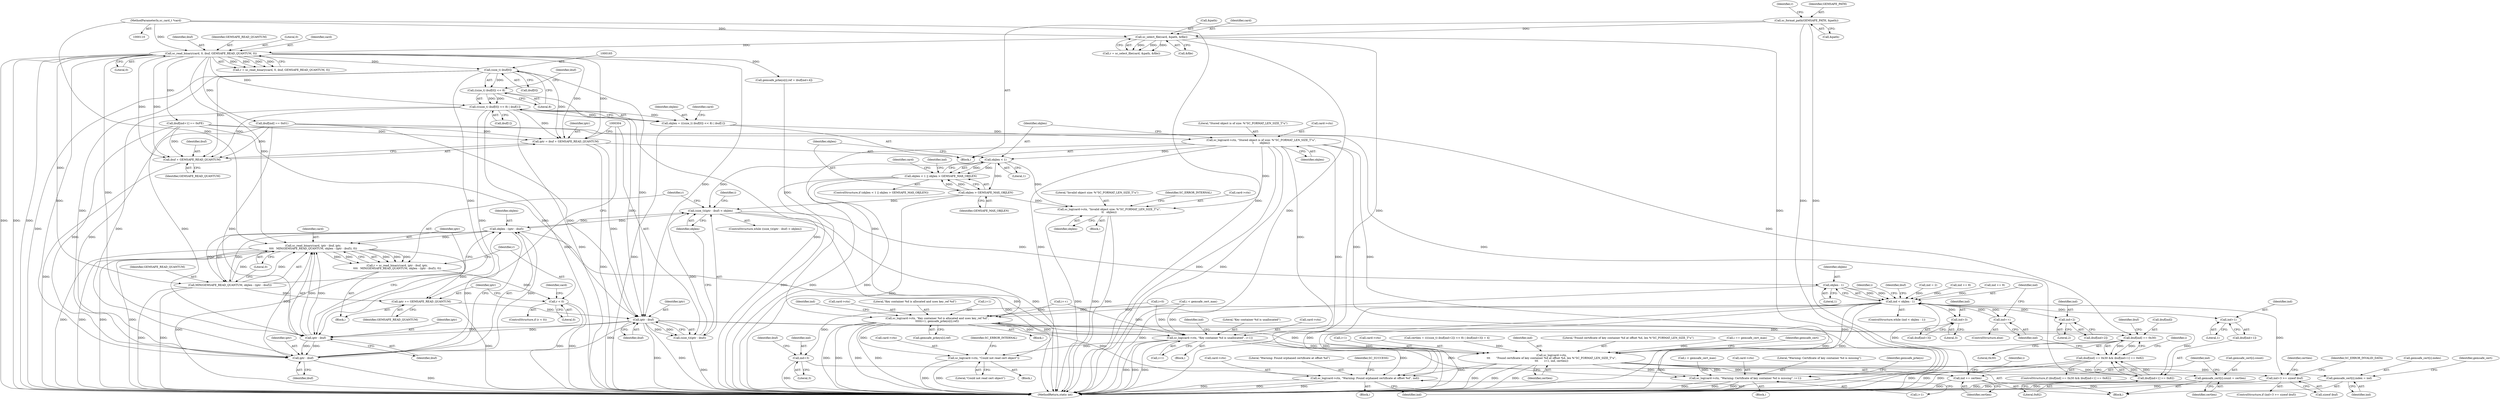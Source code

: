 digraph "0_OpenSC_360e95d45ac4123255a4c796db96337f332160ad#diff-d643a0fa169471dbf2912f4866dc49c5_5@array" {
"1000164" [label="(Call,(size_t) ibuf[0])"];
"1000148" [label="(Call,sc_read_binary(card, 0, ibuf, GEMSAFE_READ_QUANTUM, 0))"];
"1000131" [label="(Call,sc_select_file(card, &path, &file))"];
"1000111" [label="(MethodParameterIn,sc_card_t *card)"];
"1000125" [label="(Call,sc_format_path(GEMSAFE_PATH, &path))"];
"1000163" [label="(Call,((size_t) ibuf[0]) << 8)"];
"1000162" [label="(Call,(((size_t) ibuf[0]) << 8) | ibuf[1])"];
"1000160" [label="(Call,objlen = (((size_t) ibuf[0]) << 8) | ibuf[1])"];
"1000173" [label="(Call,sc_log(card->ctx, \"Stored object is of size: %\"SC_FORMAT_LEN_SIZE_T\"u\",\n\t       objlen))"];
"1000181" [label="(Call,objlen < 1)"];
"1000180" [label="(Call,objlen < 1 || objlen > GEMSAFE_MAX_OBJLEN)"];
"1000184" [label="(Call,objlen > GEMSAFE_MAX_OBJLEN)"];
"1000188" [label="(Call,sc_log(card->ctx, \"Invalid object size: %\"SC_FORMAT_LEN_SIZE_T\"u\",\n\t\t   objlen))"];
"1000302" [label="(Call,(size_t)(iptr - ibuf) < objlen)"];
"1000320" [label="(Call,objlen - (iptr - ibuf))"];
"1000312" [label="(Call,sc_read_binary(card, iptr - ibuf, iptr,\n\t\t\t\t   MIN(GEMSAFE_READ_QUANTUM, objlen - (iptr - ibuf)), 0))"];
"1000310" [label="(Call,r = sc_read_binary(card, iptr - ibuf, iptr,\n\t\t\t\t   MIN(GEMSAFE_READ_QUANTUM, objlen - (iptr - ibuf)), 0))"];
"1000327" [label="(Call,r < 0)"];
"1000338" [label="(Call,iptr += GEMSAFE_READ_QUANTUM)"];
"1000305" [label="(Call,iptr - ibuf)"];
"1000303" [label="(Call,(size_t)(iptr - ibuf))"];
"1000314" [label="(Call,iptr - ibuf)"];
"1000322" [label="(Call,iptr - ibuf)"];
"1000353" [label="(Call,ibuf[ind] == 0x30)"];
"1000352" [label="(Call,ibuf[ind] == 0x30 && ibuf[ind+1] == 0x82)"];
"1000358" [label="(Call,ibuf[ind+1] == 0x82)"];
"1000318" [label="(Call,MIN(GEMSAFE_READ_QUANTUM, objlen - (iptr - ibuf)))"];
"1000347" [label="(Call,objlen - 1)"];
"1000345" [label="(Call,ind < objlen - 1)"];
"1000361" [label="(Call,ind+1)"];
"1000385" [label="(Call,sc_log(card->ctx, \"Warning: Found orphaned certificate at offset %d\", ind))"];
"1000394" [label="(Call,ind+3 >= sizeof ibuf)"];
"1000395" [label="(Call,ind+3)"];
"1000411" [label="(Call,ind+2)"];
"1000417" [label="(Call,ind+3)"];
"1000421" [label="(Call,sc_log(card->ctx,\n\t\t\t       \"Found certificate of key container %d at offset %d, len %\"SC_FORMAT_LEN_SIZE_T\"u\",\n\t\t\t       i+1, ind, certlen))"];
"1000431" [label="(Call,gemsafe_cert[i].index = ind)"];
"1000438" [label="(Call,gemsafe_cert[i].count = certlen)"];
"1000445" [label="(Call,ind += certlen)"];
"1000467" [label="(Call,sc_log(card->ctx, \"Warning: Certificate of key container %d is missing\", i+1))"];
"1000451" [label="(Call,ind++)"];
"1000230" [label="(Call,sc_log(card->ctx, \"Key container %d is allocated and uses key_ref %d\",\n\t\t\t\t\ti+1, gemsafe_prkeys[i].ref))"];
"1000262" [label="(Call,sc_log(card->ctx, \"Key container %d is unallocated\", i+1))"];
"1000331" [label="(Call,sc_log(card->ctx, \"Could not read cert object\"))"];
"1000296" [label="(Call,iptr = ibuf + GEMSAFE_READ_QUANTUM)"];
"1000298" [label="(Call,ibuf + GEMSAFE_READ_QUANTUM)"];
"1000309" [label="(Block,)"];
"1000360" [label="(Identifier,ibuf)"];
"1000438" [label="(Call,gemsafe_cert[i].count = certlen)"];
"1000146" [label="(Call,r = sc_read_binary(card, 0, ibuf, GEMSAFE_READ_QUANTUM, 0))"];
"1000339" [label="(Identifier,iptr)"];
"1000311" [label="(Identifier,r)"];
"1000386" [label="(Call,card->ctx)"];
"1000333" [label="(Identifier,card)"];
"1000332" [label="(Call,card->ctx)"];
"1000417" [label="(Call,ind+3)"];
"1000413" [label="(Literal,2)"];
"1000193" [label="(Identifier,objlen)"];
"1000183" [label="(Literal,1)"];
"1000186" [label="(Identifier,GEMSAFE_MAX_OBJLEN)"];
"1000335" [label="(Literal,\"Could not read cert object\")"];
"1000419" [label="(Literal,3)"];
"1000170" [label="(Call,ibuf[1])"];
"1000422" [label="(Call,card->ctx)"];
"1000234" [label="(Literal,\"Key container %d is allocated and uses key_ref %d\")"];
"1000150" [label="(Literal,0)"];
"1000330" [label="(Block,)"];
"1000364" [label="(Literal,0x82)"];
"1000163" [label="(Call,((size_t) ibuf[0]) << 8)"];
"1000271" [label="(Identifier,ind)"];
"1000318" [label="(Call,MIN(GEMSAFE_READ_QUANTUM, objlen - (iptr - ibuf)))"];
"1000346" [label="(Identifier,ind)"];
"1000166" [label="(Call,ibuf[0])"];
"1000181" [label="(Call,objlen < 1)"];
"1000331" [label="(Call,sc_log(card->ctx, \"Could not read cert object\"))"];
"1000190" [label="(Identifier,card)"];
"1000403" [label="(Identifier,certlen)"];
"1000263" [label="(Call,card->ctx)"];
"1000362" [label="(Identifier,ind)"];
"1000188" [label="(Call,sc_log(card->ctx, \"Invalid object size: %\"SC_FORMAT_LEN_SIZE_T\"u\",\n\t\t   objlen))"];
"1000112" [label="(Block,)"];
"1000351" [label="(ControlStructure,if (ibuf[ind] == 0x30 && ibuf[ind+1] == 0x82))"];
"1000447" [label="(Identifier,certlen)"];
"1000179" [label="(ControlStructure,if (objlen < 1 || objlen > GEMSAFE_MAX_OBJLEN))"];
"1000431" [label="(Call,gemsafe_cert[i].index = ind)"];
"1000201" [label="(Call,ibuf[ind] == 0x01)"];
"1000133" [label="(Call,&path)"];
"1000421" [label="(Call,sc_log(card->ctx,\n\t\t\t       \"Found certificate of key container %d at offset %d, len %\"SC_FORMAT_LEN_SIZE_T\"u\",\n\t\t\t       i+1, ind, certlen))"];
"1000439" [label="(Call,gemsafe_cert[i].count)"];
"1000347" [label="(Call,objlen - 1)"];
"1000219" [label="(Call,gemsafe_prkeys[i].ref = ibuf[ind+4])"];
"1000130" [label="(Identifier,r)"];
"1000192" [label="(Literal,\"Invalid object size: %\"SC_FORMAT_LEN_SIZE_T\"u\")"];
"1000418" [label="(Identifier,ind)"];
"1000491" [label="(MethodReturn,static int)"];
"1000472" [label="(Call,i+1)"];
"1000455" [label="(Identifier,i)"];
"1000326" [label="(ControlStructure,if (r < 0))"];
"1000398" [label="(Call,sizeof ibuf)"];
"1000322" [label="(Call,iptr - ibuf)"];
"1000189" [label="(Call,card->ctx)"];
"1000393" [label="(ControlStructure,if (ind+3 >= sizeof ibuf))"];
"1000352" [label="(Call,ibuf[ind] == 0x30 && ibuf[ind+1] == 0x82)"];
"1000315" [label="(Identifier,iptr)"];
"1000296" [label="(Call,iptr = ibuf + GEMSAFE_READ_QUANTUM)"];
"1000445" [label="(Call,ind += certlen)"];
"1000175" [label="(Identifier,card)"];
"1000164" [label="(Call,(size_t) ibuf[0])"];
"1000338" [label="(Call,iptr += GEMSAFE_READ_QUANTUM)"];
"1000355" [label="(Identifier,ibuf)"];
"1000206" [label="(Call,i < gemsafe_cert_max)"];
"1000305" [label="(Call,iptr - ibuf)"];
"1000273" [label="(Call,i++)"];
"1000451" [label="(Call,ind++)"];
"1000230" [label="(Call,sc_log(card->ctx, \"Key container %d is allocated and uses key_ref %d\",\n\t\t\t\t\ti+1, gemsafe_prkeys[i].ref))"];
"1000297" [label="(Identifier,iptr)"];
"1000415" [label="(Call,ibuf[ind+3])"];
"1000312" [label="(Call,sc_read_binary(card, iptr - ibuf, iptr,\n\t\t\t\t   MIN(GEMSAFE_READ_QUANTUM, objlen - (iptr - ibuf)), 0))"];
"1000359" [label="(Call,ibuf[ind+1])"];
"1000196" [label="(Call,ind = 2)"];
"1000411" [label="(Call,ind+2)"];
"1000394" [label="(Call,ind+3 >= sizeof ibuf)"];
"1000402" [label="(Call,certlen = ((((size_t) ibuf[ind+2]) << 8) | ibuf[ind+3]) + 4)"];
"1000363" [label="(Literal,1)"];
"1000450" [label="(ControlStructure,else)"];
"1000211" [label="(Call,ibuf[ind+1] == 0xFE)"];
"1000153" [label="(Literal,0)"];
"1000349" [label="(Literal,1)"];
"1000173" [label="(Call,sc_log(card->ctx, \"Stored object is of size: %\"SC_FORMAT_LEN_SIZE_T\"u\",\n\t       objlen))"];
"1000429" [label="(Identifier,ind)"];
"1000316" [label="(Identifier,ibuf)"];
"1000262" [label="(Call,sc_log(card->ctx, \"Key container %d is unallocated\", i+1))"];
"1000182" [label="(Identifier,objlen)"];
"1000187" [label="(Block,)"];
"1000270" [label="(Call,ind += 8)"];
"1000131" [label="(Call,sc_select_file(card, &path, &file))"];
"1000302" [label="(Call,(size_t)(iptr - ibuf) < objlen)"];
"1000327" [label="(Call,r < 0)"];
"1000344" [label="(ControlStructure,while (ind < objlen - 1))"];
"1000185" [label="(Identifier,objlen)"];
"1000235" [label="(Call,i+1)"];
"1000161" [label="(Identifier,objlen)"];
"1000340" [label="(Identifier,GEMSAFE_READ_QUANTUM)"];
"1000354" [label="(Call,ibuf[ind])"];
"1000303" [label="(Call,(size_t)(iptr - ibuf))"];
"1000342" [label="(Identifier,i)"];
"1000319" [label="(Identifier,GEMSAFE_READ_QUANTUM)"];
"1000122" [label="(Call,i=0)"];
"1000247" [label="(Block,)"];
"1000162" [label="(Call,(((size_t) ibuf[0]) << 8) | ibuf[1])"];
"1000425" [label="(Literal,\"Found certificate of key container %d at offset %d, len %\"SC_FORMAT_LEN_SIZE_T\"u\")"];
"1000218" [label="(Block,)"];
"1000177" [label="(Literal,\"Stored object is of size: %\"SC_FORMAT_LEN_SIZE_T\"u\")"];
"1000381" [label="(Call,i == gemsafe_cert_max)"];
"1000399" [label="(Identifier,ibuf)"];
"1000357" [label="(Literal,0x30)"];
"1000184" [label="(Call,objlen > GEMSAFE_MAX_OBJLEN)"];
"1000111" [label="(MethodParameterIn,sc_card_t *card)"];
"1000395" [label="(Call,ind+3)"];
"1000195" [label="(Identifier,SC_ERROR_INTERNAL)"];
"1000314" [label="(Call,iptr - ibuf)"];
"1000174" [label="(Call,card->ctx)"];
"1000308" [label="(Identifier,objlen)"];
"1000324" [label="(Identifier,ibuf)"];
"1000452" [label="(Identifier,ind)"];
"1000432" [label="(Call,gemsafe_cert[i].index)"];
"1000358" [label="(Call,ibuf[ind+1] == 0x82)"];
"1000437" [label="(Identifier,ind)"];
"1000267" [label="(Call,i+1)"];
"1000466" [label="(Block,)"];
"1000298" [label="(Call,ibuf + GEMSAFE_READ_QUANTUM)"];
"1000171" [label="(Identifier,ibuf)"];
"1000397" [label="(Literal,3)"];
"1000238" [label="(Call,gemsafe_prkeys[i].ref)"];
"1000323" [label="(Identifier,iptr)"];
"1000365" [label="(Block,)"];
"1000149" [label="(Identifier,card)"];
"1000151" [label="(Identifier,ibuf)"];
"1000129" [label="(Call,r = sc_select_file(card, &path, &file))"];
"1000313" [label="(Identifier,card)"];
"1000361" [label="(Call,ind+1)"];
"1000160" [label="(Call,objlen = (((size_t) ibuf[0]) << 8) | ibuf[1])"];
"1000369" [label="(Identifier,i)"];
"1000266" [label="(Literal,\"Key container %d is unallocated\")"];
"1000389" [label="(Literal,\"Warning: Found orphaned certificate at offset %d\")"];
"1000446" [label="(Identifier,ind)"];
"1000300" [label="(Identifier,GEMSAFE_READ_QUANTUM)"];
"1000317" [label="(Identifier,iptr)"];
"1000348" [label="(Identifier,objlen)"];
"1000329" [label="(Literal,0)"];
"1000353" [label="(Call,ibuf[ind] == 0x30)"];
"1000444" [label="(Identifier,certlen)"];
"1000244" [label="(Identifier,ind)"];
"1000320" [label="(Call,objlen - (iptr - ibuf))"];
"1000467" [label="(Call,sc_log(card->ctx, \"Warning: Certificate of key container %d is missing\", i+1))"];
"1000197" [label="(Identifier,ind)"];
"1000306" [label="(Identifier,iptr)"];
"1000434" [label="(Identifier,gemsafe_cert)"];
"1000385" [label="(Call,sc_log(card->ctx, \"Warning: Found orphaned certificate at offset %d\", ind))"];
"1000152" [label="(Identifier,GEMSAFE_READ_QUANTUM)"];
"1000126" [label="(Identifier,GEMSAFE_PATH)"];
"1000299" [label="(Identifier,ibuf)"];
"1000243" [label="(Call,ind += 9)"];
"1000325" [label="(Literal,0)"];
"1000180" [label="(Call,objlen < 1 || objlen > GEMSAFE_MAX_OBJLEN)"];
"1000127" [label="(Call,&path)"];
"1000321" [label="(Identifier,objlen)"];
"1000148" [label="(Call,sc_read_binary(card, 0, ibuf, GEMSAFE_READ_QUANTUM, 0))"];
"1000125" [label="(Call,sc_format_path(GEMSAFE_PATH, &path))"];
"1000132" [label="(Identifier,card)"];
"1000401" [label="(Identifier,SC_ERROR_INVALID_DATA)"];
"1000478" [label="(Identifier,gemsafe_prkeys)"];
"1000135" [label="(Call,&file)"];
"1000384" [label="(Block,)"];
"1000178" [label="(Identifier,objlen)"];
"1000396" [label="(Identifier,ind)"];
"1000449" [label="(Identifier,i)"];
"1000390" [label="(Identifier,ind)"];
"1000454" [label="(Call,i < gemsafe_cert_max)"];
"1000441" [label="(Identifier,gemsafe_cert)"];
"1000307" [label="(Identifier,ibuf)"];
"1000328" [label="(Identifier,r)"];
"1000468" [label="(Call,card->ctx)"];
"1000169" [label="(Literal,8)"];
"1000301" [label="(ControlStructure,while ((size_t)(iptr - ibuf) < objlen))"];
"1000426" [label="(Call,i+1)"];
"1000231" [label="(Call,card->ctx)"];
"1000430" [label="(Identifier,certlen)"];
"1000471" [label="(Literal,\"Warning: Certificate of key container %d is missing\")"];
"1000337" [label="(Identifier,SC_ERROR_INTERNAL)"];
"1000310" [label="(Call,r = sc_read_binary(card, iptr - ibuf, iptr,\n\t\t\t\t   MIN(GEMSAFE_READ_QUANTUM, objlen - (iptr - ibuf)), 0))"];
"1000409" [label="(Call,ibuf[ind+2])"];
"1000345" [label="(Call,ind < objlen - 1)"];
"1000392" [label="(Identifier,SC_SUCCESS)"];
"1000412" [label="(Identifier,ind)"];
"1000164" -> "1000163"  [label="AST: "];
"1000164" -> "1000166"  [label="CFG: "];
"1000165" -> "1000164"  [label="AST: "];
"1000166" -> "1000164"  [label="AST: "];
"1000169" -> "1000164"  [label="CFG: "];
"1000164" -> "1000491"  [label="DDG: "];
"1000164" -> "1000163"  [label="DDG: "];
"1000148" -> "1000164"  [label="DDG: "];
"1000164" -> "1000296"  [label="DDG: "];
"1000164" -> "1000298"  [label="DDG: "];
"1000164" -> "1000305"  [label="DDG: "];
"1000164" -> "1000314"  [label="DDG: "];
"1000164" -> "1000322"  [label="DDG: "];
"1000148" -> "1000146"  [label="AST: "];
"1000148" -> "1000153"  [label="CFG: "];
"1000149" -> "1000148"  [label="AST: "];
"1000150" -> "1000148"  [label="AST: "];
"1000151" -> "1000148"  [label="AST: "];
"1000152" -> "1000148"  [label="AST: "];
"1000153" -> "1000148"  [label="AST: "];
"1000146" -> "1000148"  [label="CFG: "];
"1000148" -> "1000491"  [label="DDG: "];
"1000148" -> "1000491"  [label="DDG: "];
"1000148" -> "1000491"  [label="DDG: "];
"1000148" -> "1000146"  [label="DDG: "];
"1000148" -> "1000146"  [label="DDG: "];
"1000148" -> "1000146"  [label="DDG: "];
"1000148" -> "1000146"  [label="DDG: "];
"1000131" -> "1000148"  [label="DDG: "];
"1000111" -> "1000148"  [label="DDG: "];
"1000148" -> "1000162"  [label="DDG: "];
"1000148" -> "1000201"  [label="DDG: "];
"1000148" -> "1000211"  [label="DDG: "];
"1000148" -> "1000219"  [label="DDG: "];
"1000148" -> "1000296"  [label="DDG: "];
"1000148" -> "1000296"  [label="DDG: "];
"1000148" -> "1000298"  [label="DDG: "];
"1000148" -> "1000298"  [label="DDG: "];
"1000148" -> "1000305"  [label="DDG: "];
"1000148" -> "1000312"  [label="DDG: "];
"1000148" -> "1000314"  [label="DDG: "];
"1000148" -> "1000318"  [label="DDG: "];
"1000148" -> "1000322"  [label="DDG: "];
"1000131" -> "1000129"  [label="AST: "];
"1000131" -> "1000135"  [label="CFG: "];
"1000132" -> "1000131"  [label="AST: "];
"1000133" -> "1000131"  [label="AST: "];
"1000135" -> "1000131"  [label="AST: "];
"1000129" -> "1000131"  [label="CFG: "];
"1000131" -> "1000491"  [label="DDG: "];
"1000131" -> "1000491"  [label="DDG: "];
"1000131" -> "1000491"  [label="DDG: "];
"1000131" -> "1000129"  [label="DDG: "];
"1000131" -> "1000129"  [label="DDG: "];
"1000131" -> "1000129"  [label="DDG: "];
"1000111" -> "1000131"  [label="DDG: "];
"1000125" -> "1000131"  [label="DDG: "];
"1000111" -> "1000110"  [label="AST: "];
"1000111" -> "1000491"  [label="DDG: "];
"1000111" -> "1000312"  [label="DDG: "];
"1000125" -> "1000112"  [label="AST: "];
"1000125" -> "1000127"  [label="CFG: "];
"1000126" -> "1000125"  [label="AST: "];
"1000127" -> "1000125"  [label="AST: "];
"1000130" -> "1000125"  [label="CFG: "];
"1000125" -> "1000491"  [label="DDG: "];
"1000125" -> "1000491"  [label="DDG: "];
"1000163" -> "1000162"  [label="AST: "];
"1000163" -> "1000169"  [label="CFG: "];
"1000169" -> "1000163"  [label="AST: "];
"1000171" -> "1000163"  [label="CFG: "];
"1000163" -> "1000491"  [label="DDG: "];
"1000163" -> "1000162"  [label="DDG: "];
"1000163" -> "1000162"  [label="DDG: "];
"1000162" -> "1000160"  [label="AST: "];
"1000162" -> "1000170"  [label="CFG: "];
"1000170" -> "1000162"  [label="AST: "];
"1000160" -> "1000162"  [label="CFG: "];
"1000162" -> "1000491"  [label="DDG: "];
"1000162" -> "1000491"  [label="DDG: "];
"1000162" -> "1000160"  [label="DDG: "];
"1000162" -> "1000160"  [label="DDG: "];
"1000162" -> "1000296"  [label="DDG: "];
"1000162" -> "1000298"  [label="DDG: "];
"1000162" -> "1000305"  [label="DDG: "];
"1000162" -> "1000314"  [label="DDG: "];
"1000162" -> "1000322"  [label="DDG: "];
"1000160" -> "1000112"  [label="AST: "];
"1000161" -> "1000160"  [label="AST: "];
"1000175" -> "1000160"  [label="CFG: "];
"1000160" -> "1000491"  [label="DDG: "];
"1000160" -> "1000173"  [label="DDG: "];
"1000173" -> "1000112"  [label="AST: "];
"1000173" -> "1000178"  [label="CFG: "];
"1000174" -> "1000173"  [label="AST: "];
"1000177" -> "1000173"  [label="AST: "];
"1000178" -> "1000173"  [label="AST: "];
"1000182" -> "1000173"  [label="CFG: "];
"1000173" -> "1000491"  [label="DDG: "];
"1000173" -> "1000491"  [label="DDG: "];
"1000173" -> "1000181"  [label="DDG: "];
"1000173" -> "1000188"  [label="DDG: "];
"1000173" -> "1000230"  [label="DDG: "];
"1000173" -> "1000262"  [label="DDG: "];
"1000173" -> "1000331"  [label="DDG: "];
"1000173" -> "1000385"  [label="DDG: "];
"1000173" -> "1000421"  [label="DDG: "];
"1000173" -> "1000467"  [label="DDG: "];
"1000181" -> "1000180"  [label="AST: "];
"1000181" -> "1000183"  [label="CFG: "];
"1000182" -> "1000181"  [label="AST: "];
"1000183" -> "1000181"  [label="AST: "];
"1000185" -> "1000181"  [label="CFG: "];
"1000180" -> "1000181"  [label="CFG: "];
"1000181" -> "1000180"  [label="DDG: "];
"1000181" -> "1000180"  [label="DDG: "];
"1000181" -> "1000184"  [label="DDG: "];
"1000181" -> "1000188"  [label="DDG: "];
"1000181" -> "1000302"  [label="DDG: "];
"1000180" -> "1000179"  [label="AST: "];
"1000180" -> "1000184"  [label="CFG: "];
"1000184" -> "1000180"  [label="AST: "];
"1000190" -> "1000180"  [label="CFG: "];
"1000197" -> "1000180"  [label="CFG: "];
"1000180" -> "1000491"  [label="DDG: "];
"1000180" -> "1000491"  [label="DDG: "];
"1000180" -> "1000491"  [label="DDG: "];
"1000184" -> "1000180"  [label="DDG: "];
"1000184" -> "1000180"  [label="DDG: "];
"1000184" -> "1000186"  [label="CFG: "];
"1000185" -> "1000184"  [label="AST: "];
"1000186" -> "1000184"  [label="AST: "];
"1000184" -> "1000491"  [label="DDG: "];
"1000184" -> "1000188"  [label="DDG: "];
"1000184" -> "1000302"  [label="DDG: "];
"1000188" -> "1000187"  [label="AST: "];
"1000188" -> "1000193"  [label="CFG: "];
"1000189" -> "1000188"  [label="AST: "];
"1000192" -> "1000188"  [label="AST: "];
"1000193" -> "1000188"  [label="AST: "];
"1000195" -> "1000188"  [label="CFG: "];
"1000188" -> "1000491"  [label="DDG: "];
"1000188" -> "1000491"  [label="DDG: "];
"1000188" -> "1000491"  [label="DDG: "];
"1000302" -> "1000301"  [label="AST: "];
"1000302" -> "1000308"  [label="CFG: "];
"1000303" -> "1000302"  [label="AST: "];
"1000308" -> "1000302"  [label="AST: "];
"1000311" -> "1000302"  [label="CFG: "];
"1000342" -> "1000302"  [label="CFG: "];
"1000302" -> "1000491"  [label="DDG: "];
"1000302" -> "1000491"  [label="DDG: "];
"1000303" -> "1000302"  [label="DDG: "];
"1000320" -> "1000302"  [label="DDG: "];
"1000302" -> "1000320"  [label="DDG: "];
"1000302" -> "1000347"  [label="DDG: "];
"1000320" -> "1000318"  [label="AST: "];
"1000320" -> "1000322"  [label="CFG: "];
"1000321" -> "1000320"  [label="AST: "];
"1000322" -> "1000320"  [label="AST: "];
"1000318" -> "1000320"  [label="CFG: "];
"1000320" -> "1000491"  [label="DDG: "];
"1000320" -> "1000312"  [label="DDG: "];
"1000320" -> "1000318"  [label="DDG: "];
"1000320" -> "1000318"  [label="DDG: "];
"1000322" -> "1000320"  [label="DDG: "];
"1000322" -> "1000320"  [label="DDG: "];
"1000312" -> "1000310"  [label="AST: "];
"1000312" -> "1000325"  [label="CFG: "];
"1000313" -> "1000312"  [label="AST: "];
"1000314" -> "1000312"  [label="AST: "];
"1000317" -> "1000312"  [label="AST: "];
"1000318" -> "1000312"  [label="AST: "];
"1000325" -> "1000312"  [label="AST: "];
"1000310" -> "1000312"  [label="CFG: "];
"1000312" -> "1000491"  [label="DDG: "];
"1000312" -> "1000491"  [label="DDG: "];
"1000312" -> "1000491"  [label="DDG: "];
"1000312" -> "1000491"  [label="DDG: "];
"1000312" -> "1000310"  [label="DDG: "];
"1000312" -> "1000310"  [label="DDG: "];
"1000312" -> "1000310"  [label="DDG: "];
"1000312" -> "1000310"  [label="DDG: "];
"1000312" -> "1000310"  [label="DDG: "];
"1000314" -> "1000312"  [label="DDG: "];
"1000314" -> "1000312"  [label="DDG: "];
"1000322" -> "1000312"  [label="DDG: "];
"1000318" -> "1000312"  [label="DDG: "];
"1000318" -> "1000312"  [label="DDG: "];
"1000312" -> "1000338"  [label="DDG: "];
"1000310" -> "1000309"  [label="AST: "];
"1000311" -> "1000310"  [label="AST: "];
"1000328" -> "1000310"  [label="CFG: "];
"1000310" -> "1000491"  [label="DDG: "];
"1000310" -> "1000327"  [label="DDG: "];
"1000327" -> "1000326"  [label="AST: "];
"1000327" -> "1000329"  [label="CFG: "];
"1000328" -> "1000327"  [label="AST: "];
"1000329" -> "1000327"  [label="AST: "];
"1000333" -> "1000327"  [label="CFG: "];
"1000339" -> "1000327"  [label="CFG: "];
"1000327" -> "1000491"  [label="DDG: "];
"1000327" -> "1000491"  [label="DDG: "];
"1000338" -> "1000309"  [label="AST: "];
"1000338" -> "1000340"  [label="CFG: "];
"1000339" -> "1000338"  [label="AST: "];
"1000340" -> "1000338"  [label="AST: "];
"1000304" -> "1000338"  [label="CFG: "];
"1000338" -> "1000491"  [label="DDG: "];
"1000338" -> "1000305"  [label="DDG: "];
"1000318" -> "1000338"  [label="DDG: "];
"1000305" -> "1000303"  [label="AST: "];
"1000305" -> "1000307"  [label="CFG: "];
"1000306" -> "1000305"  [label="AST: "];
"1000307" -> "1000305"  [label="AST: "];
"1000303" -> "1000305"  [label="CFG: "];
"1000305" -> "1000491"  [label="DDG: "];
"1000305" -> "1000491"  [label="DDG: "];
"1000305" -> "1000303"  [label="DDG: "];
"1000305" -> "1000303"  [label="DDG: "];
"1000296" -> "1000305"  [label="DDG: "];
"1000211" -> "1000305"  [label="DDG: "];
"1000322" -> "1000305"  [label="DDG: "];
"1000201" -> "1000305"  [label="DDG: "];
"1000305" -> "1000314"  [label="DDG: "];
"1000305" -> "1000314"  [label="DDG: "];
"1000305" -> "1000353"  [label="DDG: "];
"1000305" -> "1000358"  [label="DDG: "];
"1000304" -> "1000303"  [label="AST: "];
"1000308" -> "1000303"  [label="CFG: "];
"1000303" -> "1000491"  [label="DDG: "];
"1000314" -> "1000316"  [label="CFG: "];
"1000315" -> "1000314"  [label="AST: "];
"1000316" -> "1000314"  [label="AST: "];
"1000317" -> "1000314"  [label="CFG: "];
"1000211" -> "1000314"  [label="DDG: "];
"1000201" -> "1000314"  [label="DDG: "];
"1000314" -> "1000322"  [label="DDG: "];
"1000314" -> "1000322"  [label="DDG: "];
"1000322" -> "1000324"  [label="CFG: "];
"1000323" -> "1000322"  [label="AST: "];
"1000324" -> "1000322"  [label="AST: "];
"1000322" -> "1000491"  [label="DDG: "];
"1000211" -> "1000322"  [label="DDG: "];
"1000201" -> "1000322"  [label="DDG: "];
"1000353" -> "1000352"  [label="AST: "];
"1000353" -> "1000357"  [label="CFG: "];
"1000354" -> "1000353"  [label="AST: "];
"1000357" -> "1000353"  [label="AST: "];
"1000360" -> "1000353"  [label="CFG: "];
"1000352" -> "1000353"  [label="CFG: "];
"1000353" -> "1000491"  [label="DDG: "];
"1000353" -> "1000352"  [label="DDG: "];
"1000353" -> "1000352"  [label="DDG: "];
"1000201" -> "1000353"  [label="DDG: "];
"1000352" -> "1000351"  [label="AST: "];
"1000352" -> "1000358"  [label="CFG: "];
"1000358" -> "1000352"  [label="AST: "];
"1000369" -> "1000352"  [label="CFG: "];
"1000452" -> "1000352"  [label="CFG: "];
"1000352" -> "1000491"  [label="DDG: "];
"1000352" -> "1000491"  [label="DDG: "];
"1000352" -> "1000491"  [label="DDG: "];
"1000358" -> "1000352"  [label="DDG: "];
"1000358" -> "1000352"  [label="DDG: "];
"1000358" -> "1000364"  [label="CFG: "];
"1000359" -> "1000358"  [label="AST: "];
"1000364" -> "1000358"  [label="AST: "];
"1000358" -> "1000491"  [label="DDG: "];
"1000211" -> "1000358"  [label="DDG: "];
"1000319" -> "1000318"  [label="AST: "];
"1000325" -> "1000318"  [label="CFG: "];
"1000318" -> "1000491"  [label="DDG: "];
"1000318" -> "1000491"  [label="DDG: "];
"1000347" -> "1000345"  [label="AST: "];
"1000347" -> "1000349"  [label="CFG: "];
"1000348" -> "1000347"  [label="AST: "];
"1000349" -> "1000347"  [label="AST: "];
"1000345" -> "1000347"  [label="CFG: "];
"1000347" -> "1000491"  [label="DDG: "];
"1000347" -> "1000345"  [label="DDG: "];
"1000347" -> "1000345"  [label="DDG: "];
"1000345" -> "1000344"  [label="AST: "];
"1000346" -> "1000345"  [label="AST: "];
"1000355" -> "1000345"  [label="CFG: "];
"1000455" -> "1000345"  [label="CFG: "];
"1000345" -> "1000491"  [label="DDG: "];
"1000345" -> "1000491"  [label="DDG: "];
"1000345" -> "1000491"  [label="DDG: "];
"1000196" -> "1000345"  [label="DDG: "];
"1000243" -> "1000345"  [label="DDG: "];
"1000270" -> "1000345"  [label="DDG: "];
"1000445" -> "1000345"  [label="DDG: "];
"1000451" -> "1000345"  [label="DDG: "];
"1000345" -> "1000361"  [label="DDG: "];
"1000345" -> "1000385"  [label="DDG: "];
"1000345" -> "1000394"  [label="DDG: "];
"1000345" -> "1000395"  [label="DDG: "];
"1000345" -> "1000411"  [label="DDG: "];
"1000345" -> "1000417"  [label="DDG: "];
"1000345" -> "1000421"  [label="DDG: "];
"1000345" -> "1000451"  [label="DDG: "];
"1000361" -> "1000359"  [label="AST: "];
"1000361" -> "1000363"  [label="CFG: "];
"1000362" -> "1000361"  [label="AST: "];
"1000363" -> "1000361"  [label="AST: "];
"1000359" -> "1000361"  [label="CFG: "];
"1000385" -> "1000384"  [label="AST: "];
"1000385" -> "1000390"  [label="CFG: "];
"1000386" -> "1000385"  [label="AST: "];
"1000389" -> "1000385"  [label="AST: "];
"1000390" -> "1000385"  [label="AST: "];
"1000392" -> "1000385"  [label="CFG: "];
"1000385" -> "1000491"  [label="DDG: "];
"1000385" -> "1000491"  [label="DDG: "];
"1000385" -> "1000491"  [label="DDG: "];
"1000230" -> "1000385"  [label="DDG: "];
"1000262" -> "1000385"  [label="DDG: "];
"1000421" -> "1000385"  [label="DDG: "];
"1000394" -> "1000393"  [label="AST: "];
"1000394" -> "1000398"  [label="CFG: "];
"1000395" -> "1000394"  [label="AST: "];
"1000398" -> "1000394"  [label="AST: "];
"1000401" -> "1000394"  [label="CFG: "];
"1000403" -> "1000394"  [label="CFG: "];
"1000394" -> "1000491"  [label="DDG: "];
"1000394" -> "1000491"  [label="DDG: "];
"1000395" -> "1000397"  [label="CFG: "];
"1000396" -> "1000395"  [label="AST: "];
"1000397" -> "1000395"  [label="AST: "];
"1000399" -> "1000395"  [label="CFG: "];
"1000395" -> "1000491"  [label="DDG: "];
"1000411" -> "1000409"  [label="AST: "];
"1000411" -> "1000413"  [label="CFG: "];
"1000412" -> "1000411"  [label="AST: "];
"1000413" -> "1000411"  [label="AST: "];
"1000409" -> "1000411"  [label="CFG: "];
"1000417" -> "1000415"  [label="AST: "];
"1000417" -> "1000419"  [label="CFG: "];
"1000418" -> "1000417"  [label="AST: "];
"1000419" -> "1000417"  [label="AST: "];
"1000415" -> "1000417"  [label="CFG: "];
"1000421" -> "1000365"  [label="AST: "];
"1000421" -> "1000430"  [label="CFG: "];
"1000422" -> "1000421"  [label="AST: "];
"1000425" -> "1000421"  [label="AST: "];
"1000426" -> "1000421"  [label="AST: "];
"1000429" -> "1000421"  [label="AST: "];
"1000430" -> "1000421"  [label="AST: "];
"1000434" -> "1000421"  [label="CFG: "];
"1000421" -> "1000491"  [label="DDG: "];
"1000421" -> "1000491"  [label="DDG: "];
"1000421" -> "1000491"  [label="DDG: "];
"1000230" -> "1000421"  [label="DDG: "];
"1000262" -> "1000421"  [label="DDG: "];
"1000381" -> "1000421"  [label="DDG: "];
"1000402" -> "1000421"  [label="DDG: "];
"1000421" -> "1000431"  [label="DDG: "];
"1000421" -> "1000438"  [label="DDG: "];
"1000421" -> "1000445"  [label="DDG: "];
"1000421" -> "1000445"  [label="DDG: "];
"1000421" -> "1000467"  [label="DDG: "];
"1000431" -> "1000365"  [label="AST: "];
"1000431" -> "1000437"  [label="CFG: "];
"1000432" -> "1000431"  [label="AST: "];
"1000437" -> "1000431"  [label="AST: "];
"1000441" -> "1000431"  [label="CFG: "];
"1000431" -> "1000491"  [label="DDG: "];
"1000438" -> "1000365"  [label="AST: "];
"1000438" -> "1000444"  [label="CFG: "];
"1000439" -> "1000438"  [label="AST: "];
"1000444" -> "1000438"  [label="AST: "];
"1000446" -> "1000438"  [label="CFG: "];
"1000438" -> "1000491"  [label="DDG: "];
"1000445" -> "1000365"  [label="AST: "];
"1000445" -> "1000447"  [label="CFG: "];
"1000446" -> "1000445"  [label="AST: "];
"1000447" -> "1000445"  [label="AST: "];
"1000449" -> "1000445"  [label="CFG: "];
"1000445" -> "1000491"  [label="DDG: "];
"1000467" -> "1000466"  [label="AST: "];
"1000467" -> "1000472"  [label="CFG: "];
"1000468" -> "1000467"  [label="AST: "];
"1000471" -> "1000467"  [label="AST: "];
"1000472" -> "1000467"  [label="AST: "];
"1000478" -> "1000467"  [label="CFG: "];
"1000467" -> "1000491"  [label="DDG: "];
"1000467" -> "1000491"  [label="DDG: "];
"1000467" -> "1000491"  [label="DDG: "];
"1000230" -> "1000467"  [label="DDG: "];
"1000262" -> "1000467"  [label="DDG: "];
"1000454" -> "1000467"  [label="DDG: "];
"1000451" -> "1000450"  [label="AST: "];
"1000451" -> "1000452"  [label="CFG: "];
"1000452" -> "1000451"  [label="AST: "];
"1000346" -> "1000451"  [label="CFG: "];
"1000230" -> "1000218"  [label="AST: "];
"1000230" -> "1000238"  [label="CFG: "];
"1000231" -> "1000230"  [label="AST: "];
"1000234" -> "1000230"  [label="AST: "];
"1000235" -> "1000230"  [label="AST: "];
"1000238" -> "1000230"  [label="AST: "];
"1000244" -> "1000230"  [label="CFG: "];
"1000230" -> "1000491"  [label="DDG: "];
"1000230" -> "1000491"  [label="DDG: "];
"1000230" -> "1000491"  [label="DDG: "];
"1000230" -> "1000491"  [label="DDG: "];
"1000262" -> "1000230"  [label="DDG: "];
"1000122" -> "1000230"  [label="DDG: "];
"1000273" -> "1000230"  [label="DDG: "];
"1000206" -> "1000230"  [label="DDG: "];
"1000219" -> "1000230"  [label="DDG: "];
"1000230" -> "1000262"  [label="DDG: "];
"1000230" -> "1000331"  [label="DDG: "];
"1000262" -> "1000247"  [label="AST: "];
"1000262" -> "1000267"  [label="CFG: "];
"1000263" -> "1000262"  [label="AST: "];
"1000266" -> "1000262"  [label="AST: "];
"1000267" -> "1000262"  [label="AST: "];
"1000271" -> "1000262"  [label="CFG: "];
"1000262" -> "1000491"  [label="DDG: "];
"1000262" -> "1000491"  [label="DDG: "];
"1000262" -> "1000491"  [label="DDG: "];
"1000122" -> "1000262"  [label="DDG: "];
"1000273" -> "1000262"  [label="DDG: "];
"1000206" -> "1000262"  [label="DDG: "];
"1000262" -> "1000331"  [label="DDG: "];
"1000331" -> "1000330"  [label="AST: "];
"1000331" -> "1000335"  [label="CFG: "];
"1000332" -> "1000331"  [label="AST: "];
"1000335" -> "1000331"  [label="AST: "];
"1000337" -> "1000331"  [label="CFG: "];
"1000331" -> "1000491"  [label="DDG: "];
"1000331" -> "1000491"  [label="DDG: "];
"1000296" -> "1000112"  [label="AST: "];
"1000296" -> "1000298"  [label="CFG: "];
"1000297" -> "1000296"  [label="AST: "];
"1000298" -> "1000296"  [label="AST: "];
"1000304" -> "1000296"  [label="CFG: "];
"1000296" -> "1000491"  [label="DDG: "];
"1000211" -> "1000296"  [label="DDG: "];
"1000201" -> "1000296"  [label="DDG: "];
"1000298" -> "1000300"  [label="CFG: "];
"1000299" -> "1000298"  [label="AST: "];
"1000300" -> "1000298"  [label="AST: "];
"1000298" -> "1000491"  [label="DDG: "];
"1000211" -> "1000298"  [label="DDG: "];
"1000201" -> "1000298"  [label="DDG: "];
}
